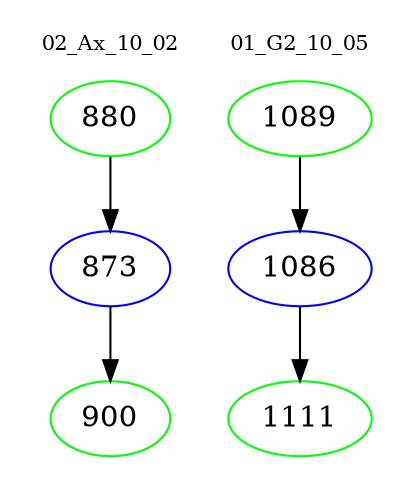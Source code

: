 digraph{
subgraph cluster_0 {
color = white
label = "02_Ax_10_02";
fontsize=10;
T0_880 [label="880", color="green"]
T0_880 -> T0_873 [color="black"]
T0_873 [label="873", color="blue"]
T0_873 -> T0_900 [color="black"]
T0_900 [label="900", color="green"]
}
subgraph cluster_1 {
color = white
label = "01_G2_10_05";
fontsize=10;
T1_1089 [label="1089", color="green"]
T1_1089 -> T1_1086 [color="black"]
T1_1086 [label="1086", color="blue"]
T1_1086 -> T1_1111 [color="black"]
T1_1111 [label="1111", color="green"]
}
}
